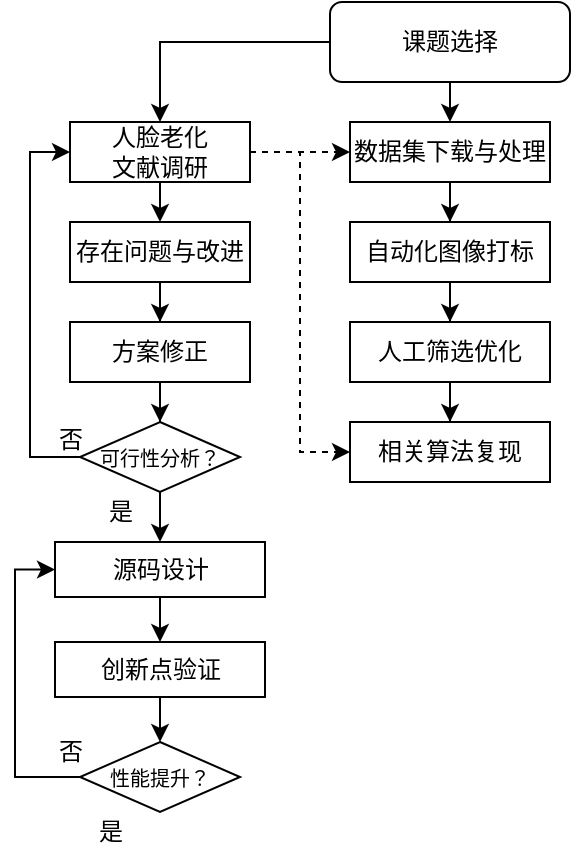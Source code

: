 <mxfile version="22.1.5" type="github">
  <diagram id="C5RBs43oDa-KdzZeNtuy" name="Page-1">
    <mxGraphModel dx="794" dy="486" grid="1" gridSize="10" guides="1" tooltips="1" connect="1" arrows="1" fold="1" page="1" pageScale="1" pageWidth="827" pageHeight="1169" math="0" shadow="0">
      <root>
        <mxCell id="WIyWlLk6GJQsqaUBKTNV-0" />
        <mxCell id="WIyWlLk6GJQsqaUBKTNV-1" parent="WIyWlLk6GJQsqaUBKTNV-0" />
        <mxCell id="z4utoaZN1TrfxKPAGZa6-3" style="edgeStyle=orthogonalEdgeStyle;rounded=0;orthogonalLoop=1;jettySize=auto;html=1;exitX=0.5;exitY=1;exitDx=0;exitDy=0;entryX=0.5;entryY=0;entryDx=0;entryDy=0;endArrow=classic;endFill=1;" edge="1" parent="WIyWlLk6GJQsqaUBKTNV-1" source="WIyWlLk6GJQsqaUBKTNV-3" target="z4utoaZN1TrfxKPAGZa6-0">
          <mxGeometry relative="1" as="geometry">
            <Array as="points">
              <mxPoint x="380" y="300" />
              <mxPoint x="380" y="300" />
            </Array>
          </mxGeometry>
        </mxCell>
        <mxCell id="z4utoaZN1TrfxKPAGZa6-8" style="edgeStyle=orthogonalEdgeStyle;rounded=0;orthogonalLoop=1;jettySize=auto;html=1;exitX=0;exitY=0.5;exitDx=0;exitDy=0;entryX=0.5;entryY=0;entryDx=0;entryDy=0;" edge="1" parent="WIyWlLk6GJQsqaUBKTNV-1" source="WIyWlLk6GJQsqaUBKTNV-3" target="z4utoaZN1TrfxKPAGZa6-9">
          <mxGeometry relative="1" as="geometry">
            <mxPoint x="250" y="300" as="targetPoint" />
          </mxGeometry>
        </mxCell>
        <mxCell id="WIyWlLk6GJQsqaUBKTNV-3" value="课题选择" style="rounded=1;whiteSpace=wrap;html=1;fontSize=12;glass=0;strokeWidth=1;shadow=0;" parent="WIyWlLk6GJQsqaUBKTNV-1" vertex="1">
          <mxGeometry x="320" y="250" width="120" height="40" as="geometry" />
        </mxCell>
        <mxCell id="z4utoaZN1TrfxKPAGZa6-2" value="" style="edgeStyle=orthogonalEdgeStyle;rounded=0;orthogonalLoop=1;jettySize=auto;html=1;endArrow=classic;endFill=1;" edge="1" parent="WIyWlLk6GJQsqaUBKTNV-1" source="z4utoaZN1TrfxKPAGZa6-0" target="z4utoaZN1TrfxKPAGZa6-1">
          <mxGeometry relative="1" as="geometry" />
        </mxCell>
        <mxCell id="z4utoaZN1TrfxKPAGZa6-0" value="数据集下载与处理" style="rounded=0;whiteSpace=wrap;html=1;" vertex="1" parent="WIyWlLk6GJQsqaUBKTNV-1">
          <mxGeometry x="330" y="310" width="100" height="30" as="geometry" />
        </mxCell>
        <mxCell id="z4utoaZN1TrfxKPAGZa6-5" value="" style="edgeStyle=orthogonalEdgeStyle;rounded=0;orthogonalLoop=1;jettySize=auto;html=1;endArrow=classic;endFill=1;" edge="1" parent="WIyWlLk6GJQsqaUBKTNV-1" source="z4utoaZN1TrfxKPAGZa6-1" target="z4utoaZN1TrfxKPAGZa6-4">
          <mxGeometry relative="1" as="geometry" />
        </mxCell>
        <mxCell id="z4utoaZN1TrfxKPAGZa6-1" value="自动化图像打标" style="rounded=0;whiteSpace=wrap;html=1;" vertex="1" parent="WIyWlLk6GJQsqaUBKTNV-1">
          <mxGeometry x="330" y="360" width="100" height="30" as="geometry" />
        </mxCell>
        <mxCell id="z4utoaZN1TrfxKPAGZa6-7" value="" style="edgeStyle=orthogonalEdgeStyle;rounded=0;orthogonalLoop=1;jettySize=auto;html=1;" edge="1" parent="WIyWlLk6GJQsqaUBKTNV-1" source="z4utoaZN1TrfxKPAGZa6-4" target="z4utoaZN1TrfxKPAGZa6-6">
          <mxGeometry relative="1" as="geometry" />
        </mxCell>
        <mxCell id="z4utoaZN1TrfxKPAGZa6-4" value="人工筛选优化" style="rounded=0;whiteSpace=wrap;html=1;" vertex="1" parent="WIyWlLk6GJQsqaUBKTNV-1">
          <mxGeometry x="330" y="410" width="100" height="30" as="geometry" />
        </mxCell>
        <mxCell id="z4utoaZN1TrfxKPAGZa6-6" value="相关算法复现" style="rounded=0;whiteSpace=wrap;html=1;" vertex="1" parent="WIyWlLk6GJQsqaUBKTNV-1">
          <mxGeometry x="330" y="460" width="100" height="30" as="geometry" />
        </mxCell>
        <mxCell id="z4utoaZN1TrfxKPAGZa6-10" style="edgeStyle=orthogonalEdgeStyle;rounded=0;orthogonalLoop=1;jettySize=auto;html=1;entryX=0;entryY=0.5;entryDx=0;entryDy=0;dashed=1;" edge="1" parent="WIyWlLk6GJQsqaUBKTNV-1" source="z4utoaZN1TrfxKPAGZa6-9" target="z4utoaZN1TrfxKPAGZa6-0">
          <mxGeometry relative="1" as="geometry" />
        </mxCell>
        <mxCell id="z4utoaZN1TrfxKPAGZa6-11" style="edgeStyle=orthogonalEdgeStyle;rounded=0;orthogonalLoop=1;jettySize=auto;html=1;exitX=1;exitY=0.5;exitDx=0;exitDy=0;entryX=0;entryY=0.5;entryDx=0;entryDy=0;dashed=1;" edge="1" parent="WIyWlLk6GJQsqaUBKTNV-1" source="z4utoaZN1TrfxKPAGZa6-9" target="z4utoaZN1TrfxKPAGZa6-6">
          <mxGeometry relative="1" as="geometry" />
        </mxCell>
        <mxCell id="z4utoaZN1TrfxKPAGZa6-12" style="edgeStyle=orthogonalEdgeStyle;rounded=0;orthogonalLoop=1;jettySize=auto;html=1;exitX=0.5;exitY=1;exitDx=0;exitDy=0;entryX=0.5;entryY=0;entryDx=0;entryDy=0;" edge="1" parent="WIyWlLk6GJQsqaUBKTNV-1" source="z4utoaZN1TrfxKPAGZa6-9" target="z4utoaZN1TrfxKPAGZa6-13">
          <mxGeometry relative="1" as="geometry">
            <mxPoint x="240" y="370" as="targetPoint" />
          </mxGeometry>
        </mxCell>
        <mxCell id="z4utoaZN1TrfxKPAGZa6-9" value="人脸老化&lt;br&gt;文献调研" style="whiteSpace=wrap;html=1;" vertex="1" parent="WIyWlLk6GJQsqaUBKTNV-1">
          <mxGeometry x="190" y="310" width="90" height="30" as="geometry" />
        </mxCell>
        <mxCell id="z4utoaZN1TrfxKPAGZa6-18" value="" style="edgeStyle=orthogonalEdgeStyle;rounded=0;orthogonalLoop=1;jettySize=auto;html=1;" edge="1" parent="WIyWlLk6GJQsqaUBKTNV-1" source="z4utoaZN1TrfxKPAGZa6-13" target="z4utoaZN1TrfxKPAGZa6-17">
          <mxGeometry relative="1" as="geometry" />
        </mxCell>
        <mxCell id="z4utoaZN1TrfxKPAGZa6-13" value="存在问题与改进" style="whiteSpace=wrap;html=1;" vertex="1" parent="WIyWlLk6GJQsqaUBKTNV-1">
          <mxGeometry x="190" y="360" width="90" height="30" as="geometry" />
        </mxCell>
        <mxCell id="z4utoaZN1TrfxKPAGZa6-20" value="" style="edgeStyle=orthogonalEdgeStyle;rounded=0;orthogonalLoop=1;jettySize=auto;html=1;" edge="1" parent="WIyWlLk6GJQsqaUBKTNV-1" source="z4utoaZN1TrfxKPAGZa6-17" target="z4utoaZN1TrfxKPAGZa6-19">
          <mxGeometry relative="1" as="geometry" />
        </mxCell>
        <mxCell id="z4utoaZN1TrfxKPAGZa6-17" value="方案修正" style="whiteSpace=wrap;html=1;" vertex="1" parent="WIyWlLk6GJQsqaUBKTNV-1">
          <mxGeometry x="190" y="410" width="90" height="30" as="geometry" />
        </mxCell>
        <mxCell id="z4utoaZN1TrfxKPAGZa6-21" style="edgeStyle=orthogonalEdgeStyle;rounded=0;orthogonalLoop=1;jettySize=auto;html=1;entryX=0;entryY=0.5;entryDx=0;entryDy=0;" edge="1" parent="WIyWlLk6GJQsqaUBKTNV-1" source="z4utoaZN1TrfxKPAGZa6-19" target="z4utoaZN1TrfxKPAGZa6-9">
          <mxGeometry relative="1" as="geometry">
            <Array as="points">
              <mxPoint x="170" y="478" />
              <mxPoint x="170" y="325" />
            </Array>
          </mxGeometry>
        </mxCell>
        <mxCell id="z4utoaZN1TrfxKPAGZa6-25" value="" style="edgeStyle=orthogonalEdgeStyle;rounded=0;orthogonalLoop=1;jettySize=auto;html=1;" edge="1" parent="WIyWlLk6GJQsqaUBKTNV-1" source="z4utoaZN1TrfxKPAGZa6-19" target="z4utoaZN1TrfxKPAGZa6-24">
          <mxGeometry relative="1" as="geometry" />
        </mxCell>
        <mxCell id="z4utoaZN1TrfxKPAGZa6-19" value="&lt;font style=&quot;font-size: 10px;&quot;&gt;可行性分析？&lt;/font&gt;" style="rhombus;whiteSpace=wrap;html=1;" vertex="1" parent="WIyWlLk6GJQsqaUBKTNV-1">
          <mxGeometry x="195" y="460" width="80" height="35" as="geometry" />
        </mxCell>
        <mxCell id="z4utoaZN1TrfxKPAGZa6-22" value="是" style="text;html=1;align=center;verticalAlign=middle;resizable=0;points=[];autosize=1;strokeColor=none;fillColor=none;" vertex="1" parent="WIyWlLk6GJQsqaUBKTNV-1">
          <mxGeometry x="195" y="490" width="40" height="30" as="geometry" />
        </mxCell>
        <mxCell id="z4utoaZN1TrfxKPAGZa6-23" value="否" style="text;html=1;align=center;verticalAlign=middle;resizable=0;points=[];autosize=1;strokeColor=none;fillColor=none;" vertex="1" parent="WIyWlLk6GJQsqaUBKTNV-1">
          <mxGeometry x="170" y="454" width="40" height="30" as="geometry" />
        </mxCell>
        <mxCell id="z4utoaZN1TrfxKPAGZa6-27" value="" style="edgeStyle=orthogonalEdgeStyle;rounded=0;orthogonalLoop=1;jettySize=auto;html=1;" edge="1" parent="WIyWlLk6GJQsqaUBKTNV-1" source="z4utoaZN1TrfxKPAGZa6-24" target="z4utoaZN1TrfxKPAGZa6-26">
          <mxGeometry relative="1" as="geometry" />
        </mxCell>
        <mxCell id="z4utoaZN1TrfxKPAGZa6-24" value="源码设计" style="whiteSpace=wrap;html=1;" vertex="1" parent="WIyWlLk6GJQsqaUBKTNV-1">
          <mxGeometry x="182.5" y="520" width="105" height="27.5" as="geometry" />
        </mxCell>
        <mxCell id="z4utoaZN1TrfxKPAGZa6-29" style="edgeStyle=orthogonalEdgeStyle;rounded=0;orthogonalLoop=1;jettySize=auto;html=1;exitX=0.5;exitY=1;exitDx=0;exitDy=0;entryX=0.5;entryY=0;entryDx=0;entryDy=0;" edge="1" parent="WIyWlLk6GJQsqaUBKTNV-1" source="z4utoaZN1TrfxKPAGZa6-26" target="z4utoaZN1TrfxKPAGZa6-28">
          <mxGeometry relative="1" as="geometry" />
        </mxCell>
        <mxCell id="z4utoaZN1TrfxKPAGZa6-26" value="创新点验证" style="whiteSpace=wrap;html=1;" vertex="1" parent="WIyWlLk6GJQsqaUBKTNV-1">
          <mxGeometry x="182.5" y="570" width="105" height="27.5" as="geometry" />
        </mxCell>
        <mxCell id="z4utoaZN1TrfxKPAGZa6-30" style="edgeStyle=orthogonalEdgeStyle;rounded=0;orthogonalLoop=1;jettySize=auto;html=1;exitX=0;exitY=0.5;exitDx=0;exitDy=0;entryX=0;entryY=0.5;entryDx=0;entryDy=0;" edge="1" parent="WIyWlLk6GJQsqaUBKTNV-1" source="z4utoaZN1TrfxKPAGZa6-28" target="z4utoaZN1TrfxKPAGZa6-24">
          <mxGeometry relative="1" as="geometry" />
        </mxCell>
        <mxCell id="z4utoaZN1TrfxKPAGZa6-28" value="&lt;font style=&quot;font-size: 10px;&quot;&gt;性能提升？&lt;/font&gt;" style="rhombus;whiteSpace=wrap;html=1;" vertex="1" parent="WIyWlLk6GJQsqaUBKTNV-1">
          <mxGeometry x="195" y="620" width="80" height="35" as="geometry" />
        </mxCell>
        <mxCell id="z4utoaZN1TrfxKPAGZa6-31" value="否" style="text;html=1;align=center;verticalAlign=middle;resizable=0;points=[];autosize=1;strokeColor=none;fillColor=none;" vertex="1" parent="WIyWlLk6GJQsqaUBKTNV-1">
          <mxGeometry x="170" y="610" width="40" height="30" as="geometry" />
        </mxCell>
        <mxCell id="z4utoaZN1TrfxKPAGZa6-32" value="是" style="text;html=1;align=center;verticalAlign=middle;resizable=0;points=[];autosize=1;strokeColor=none;fillColor=none;" vertex="1" parent="WIyWlLk6GJQsqaUBKTNV-1">
          <mxGeometry x="190" y="650" width="40" height="30" as="geometry" />
        </mxCell>
      </root>
    </mxGraphModel>
  </diagram>
</mxfile>
